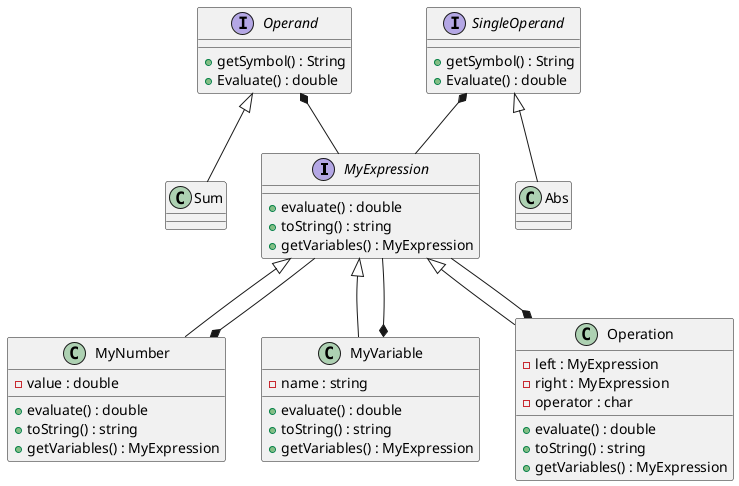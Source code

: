 @startuml

interface MyExpression
class MyNumber
class MyVariable
class Operation
interface Operand
interface SingleOperand
class Sum
class Abs

MyExpression <|-- MyNumber
MyExpression <|-- MyVariable
MyExpression <|-- Operation

MyNumber *-- MyExpression
MyVariable *-- MyExpression
Operation *-- MyExpression

MyExpression : +evaluate() : double
MyExpression : +toString() : string
MyExpression : +getVariables() : MyExpression

MyNumber : +evaluate() : double
MyNumber : +toString() : string
MyNumber : +getVariables() : MyExpression

MyVariable : +evaluate() : double
MyVariable : +toString() : string
MyVariable : +getVariables() : MyExpression

Operation : +evaluate() : double
Operation : +toString() : string
Operation : +getVariables() : MyExpression

MyNumber : -value : double
MyVariable : -name : string
Operation : -left : MyExpression
Operation : -right : MyExpression
Operation : -operator : char

Operand *-- MyExpression
SingleOperand *-- MyExpression

Operand : +getSymbol() : String
SingleOperand : +getSymbol() : String
Operand : +Evaluate() : double
SingleOperand : +Evaluate() : double

Operand <|-- Sum
SingleOperand <|-- Abs


@enduml